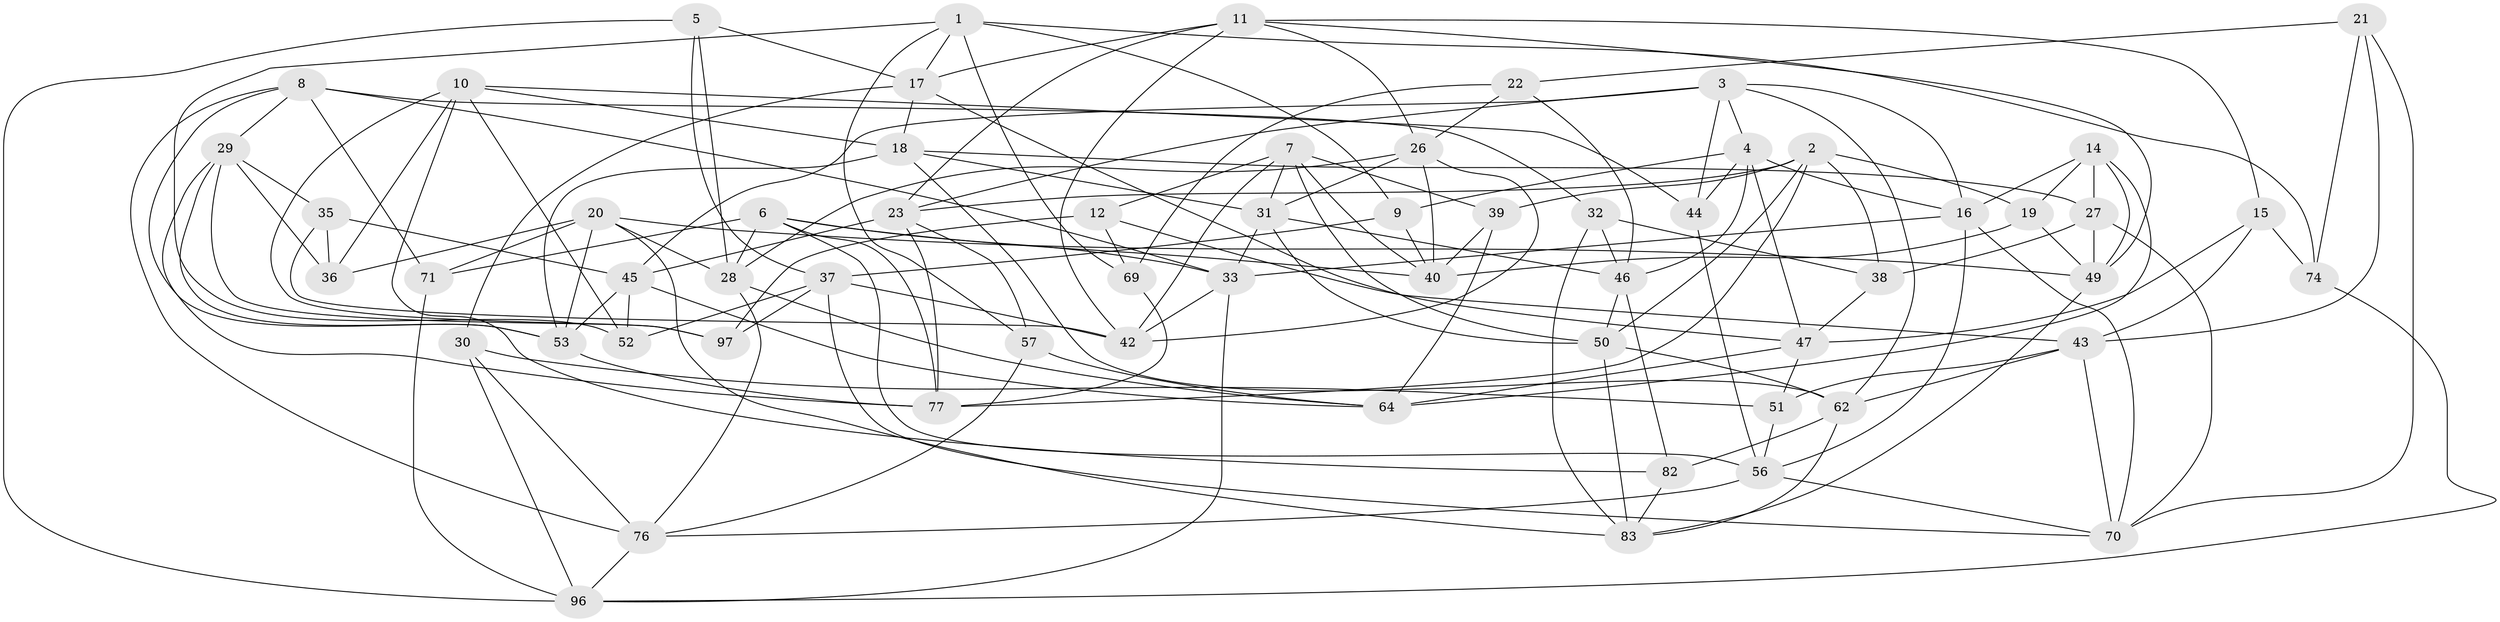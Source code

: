 // original degree distribution, {4: 1.0}
// Generated by graph-tools (version 1.1) at 2025/39/02/21/25 10:39:01]
// undirected, 61 vertices, 160 edges
graph export_dot {
graph [start="1"]
  node [color=gray90,style=filled];
  1 [super="+91"];
  2 [super="+81"];
  3 [super="+63"];
  4 [super="+13"];
  5;
  6 [super="+24"];
  7 [super="+93"];
  8 [super="+85"];
  9;
  10 [super="+54"];
  11 [super="+100"];
  12;
  14 [super="+99"];
  15;
  16 [super="+25"];
  17 [super="+60"];
  18 [super="+66"];
  19;
  20 [super="+67"];
  21;
  22;
  23 [super="+59"];
  26 [super="+41"];
  27 [super="+48"];
  28 [super="+92"];
  29 [super="+87"];
  30;
  31 [super="+34"];
  32;
  33 [super="+72"];
  35;
  36;
  37 [super="+55"];
  38;
  39;
  40 [super="+61"];
  42 [super="+95"];
  43 [super="+79"];
  44;
  45 [super="+68"];
  46 [super="+88"];
  47 [super="+75"];
  49 [super="+86"];
  50 [super="+73"];
  51;
  52;
  53 [super="+65"];
  56 [super="+58"];
  57;
  62 [super="+90"];
  64 [super="+84"];
  69;
  70 [super="+78"];
  71;
  74;
  76 [super="+80"];
  77 [super="+89"];
  82;
  83 [super="+94"];
  96 [super="+98"];
  97;
  1 -- 52;
  1 -- 9;
  1 -- 74;
  1 -- 69;
  1 -- 57;
  1 -- 17;
  2 -- 39;
  2 -- 19;
  2 -- 50;
  2 -- 38;
  2 -- 77;
  2 -- 23;
  3 -- 44;
  3 -- 4;
  3 -- 23;
  3 -- 16;
  3 -- 62;
  3 -- 45;
  4 -- 16;
  4 -- 9;
  4 -- 44;
  4 -- 47;
  4 -- 46;
  5 -- 17;
  5 -- 96;
  5 -- 37;
  5 -- 28;
  6 -- 40;
  6 -- 56;
  6 -- 28;
  6 -- 71;
  6 -- 77;
  6 -- 33;
  7 -- 39;
  7 -- 50;
  7 -- 40;
  7 -- 42;
  7 -- 31;
  7 -- 12;
  8 -- 33;
  8 -- 29;
  8 -- 71;
  8 -- 32;
  8 -- 76;
  8 -- 53;
  9 -- 40;
  9 -- 37;
  10 -- 97;
  10 -- 44;
  10 -- 36;
  10 -- 82;
  10 -- 52;
  10 -- 18;
  11 -- 15;
  11 -- 17;
  11 -- 42;
  11 -- 26;
  11 -- 49;
  11 -- 23;
  12 -- 69;
  12 -- 97;
  12 -- 43;
  14 -- 19;
  14 -- 27 [weight=2];
  14 -- 64;
  14 -- 49;
  14 -- 16;
  15 -- 43;
  15 -- 47;
  15 -- 74;
  16 -- 56;
  16 -- 33;
  16 -- 70;
  17 -- 18;
  17 -- 30;
  17 -- 47;
  18 -- 53;
  18 -- 31;
  18 -- 27;
  18 -- 62;
  19 -- 40;
  19 -- 49;
  20 -- 71;
  20 -- 53;
  20 -- 49;
  20 -- 36;
  20 -- 28;
  20 -- 83;
  21 -- 74;
  21 -- 43;
  21 -- 22;
  21 -- 70;
  22 -- 46;
  22 -- 69;
  22 -- 26;
  23 -- 57;
  23 -- 77;
  23 -- 45;
  26 -- 28;
  26 -- 40;
  26 -- 31;
  26 -- 42;
  27 -- 49;
  27 -- 70;
  27 -- 38;
  28 -- 64;
  28 -- 76;
  29 -- 97;
  29 -- 35;
  29 -- 53;
  29 -- 36;
  29 -- 77;
  30 -- 96;
  30 -- 51;
  30 -- 76;
  31 -- 46;
  31 -- 50;
  31 -- 33;
  32 -- 83;
  32 -- 38;
  32 -- 46;
  33 -- 96;
  33 -- 42;
  35 -- 45;
  35 -- 36;
  35 -- 42;
  37 -- 42;
  37 -- 97;
  37 -- 52;
  37 -- 70;
  38 -- 47;
  39 -- 40;
  39 -- 64;
  43 -- 51;
  43 -- 62;
  43 -- 70;
  44 -- 56;
  45 -- 52;
  45 -- 64;
  45 -- 53;
  46 -- 82;
  46 -- 50;
  47 -- 51;
  47 -- 64;
  49 -- 83;
  50 -- 62;
  50 -- 83;
  51 -- 56;
  53 -- 77;
  56 -- 76;
  56 -- 70;
  57 -- 64;
  57 -- 76;
  62 -- 82;
  62 -- 83;
  69 -- 77;
  71 -- 96;
  74 -- 96;
  76 -- 96;
  82 -- 83;
}
